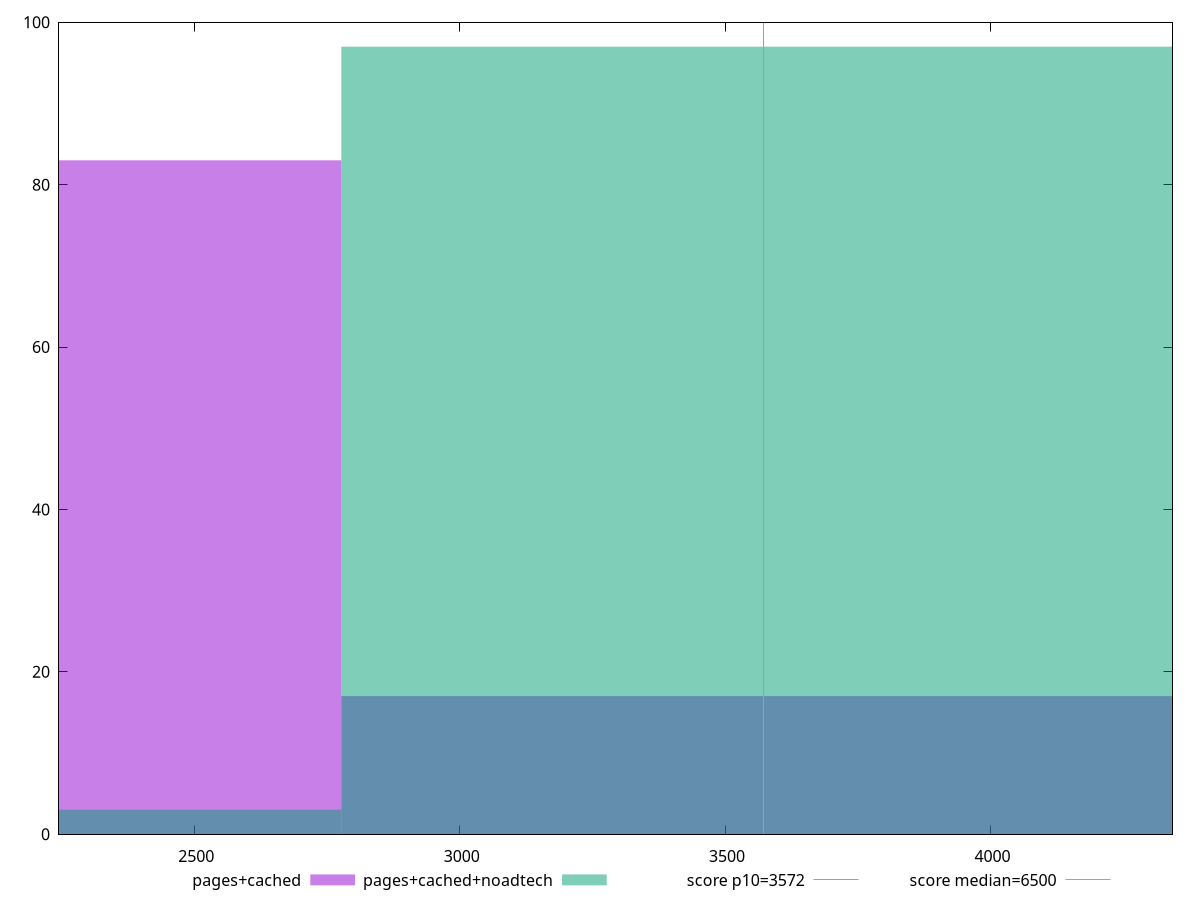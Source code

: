 reset

$pagesCached <<EOF
3702.876969691203 17
1851.4384848456016 83
EOF

$pagesCachedNoadtech <<EOF
3702.876969691203 97
1851.4384848456016 3
EOF

set key outside below
set boxwidth 1851.4384848456016
set xrange [2245.366:4342.740000000001]
set yrange [0:100]
set trange [0:100]
set style fill transparent solid 0.5 noborder

set parametric
set terminal svg size 640, 500 enhanced background rgb 'white'
set output "report_00009_2021-02-08T22-37-41.559Z/first-cpu-idle/comparison/histogram/1_vs_2.svg"

plot $pagesCached title "pages+cached" with boxes, \
     $pagesCachedNoadtech title "pages+cached+noadtech" with boxes, \
     3572,t title "score p10=3572", \
     6500,t title "score median=6500"

reset
